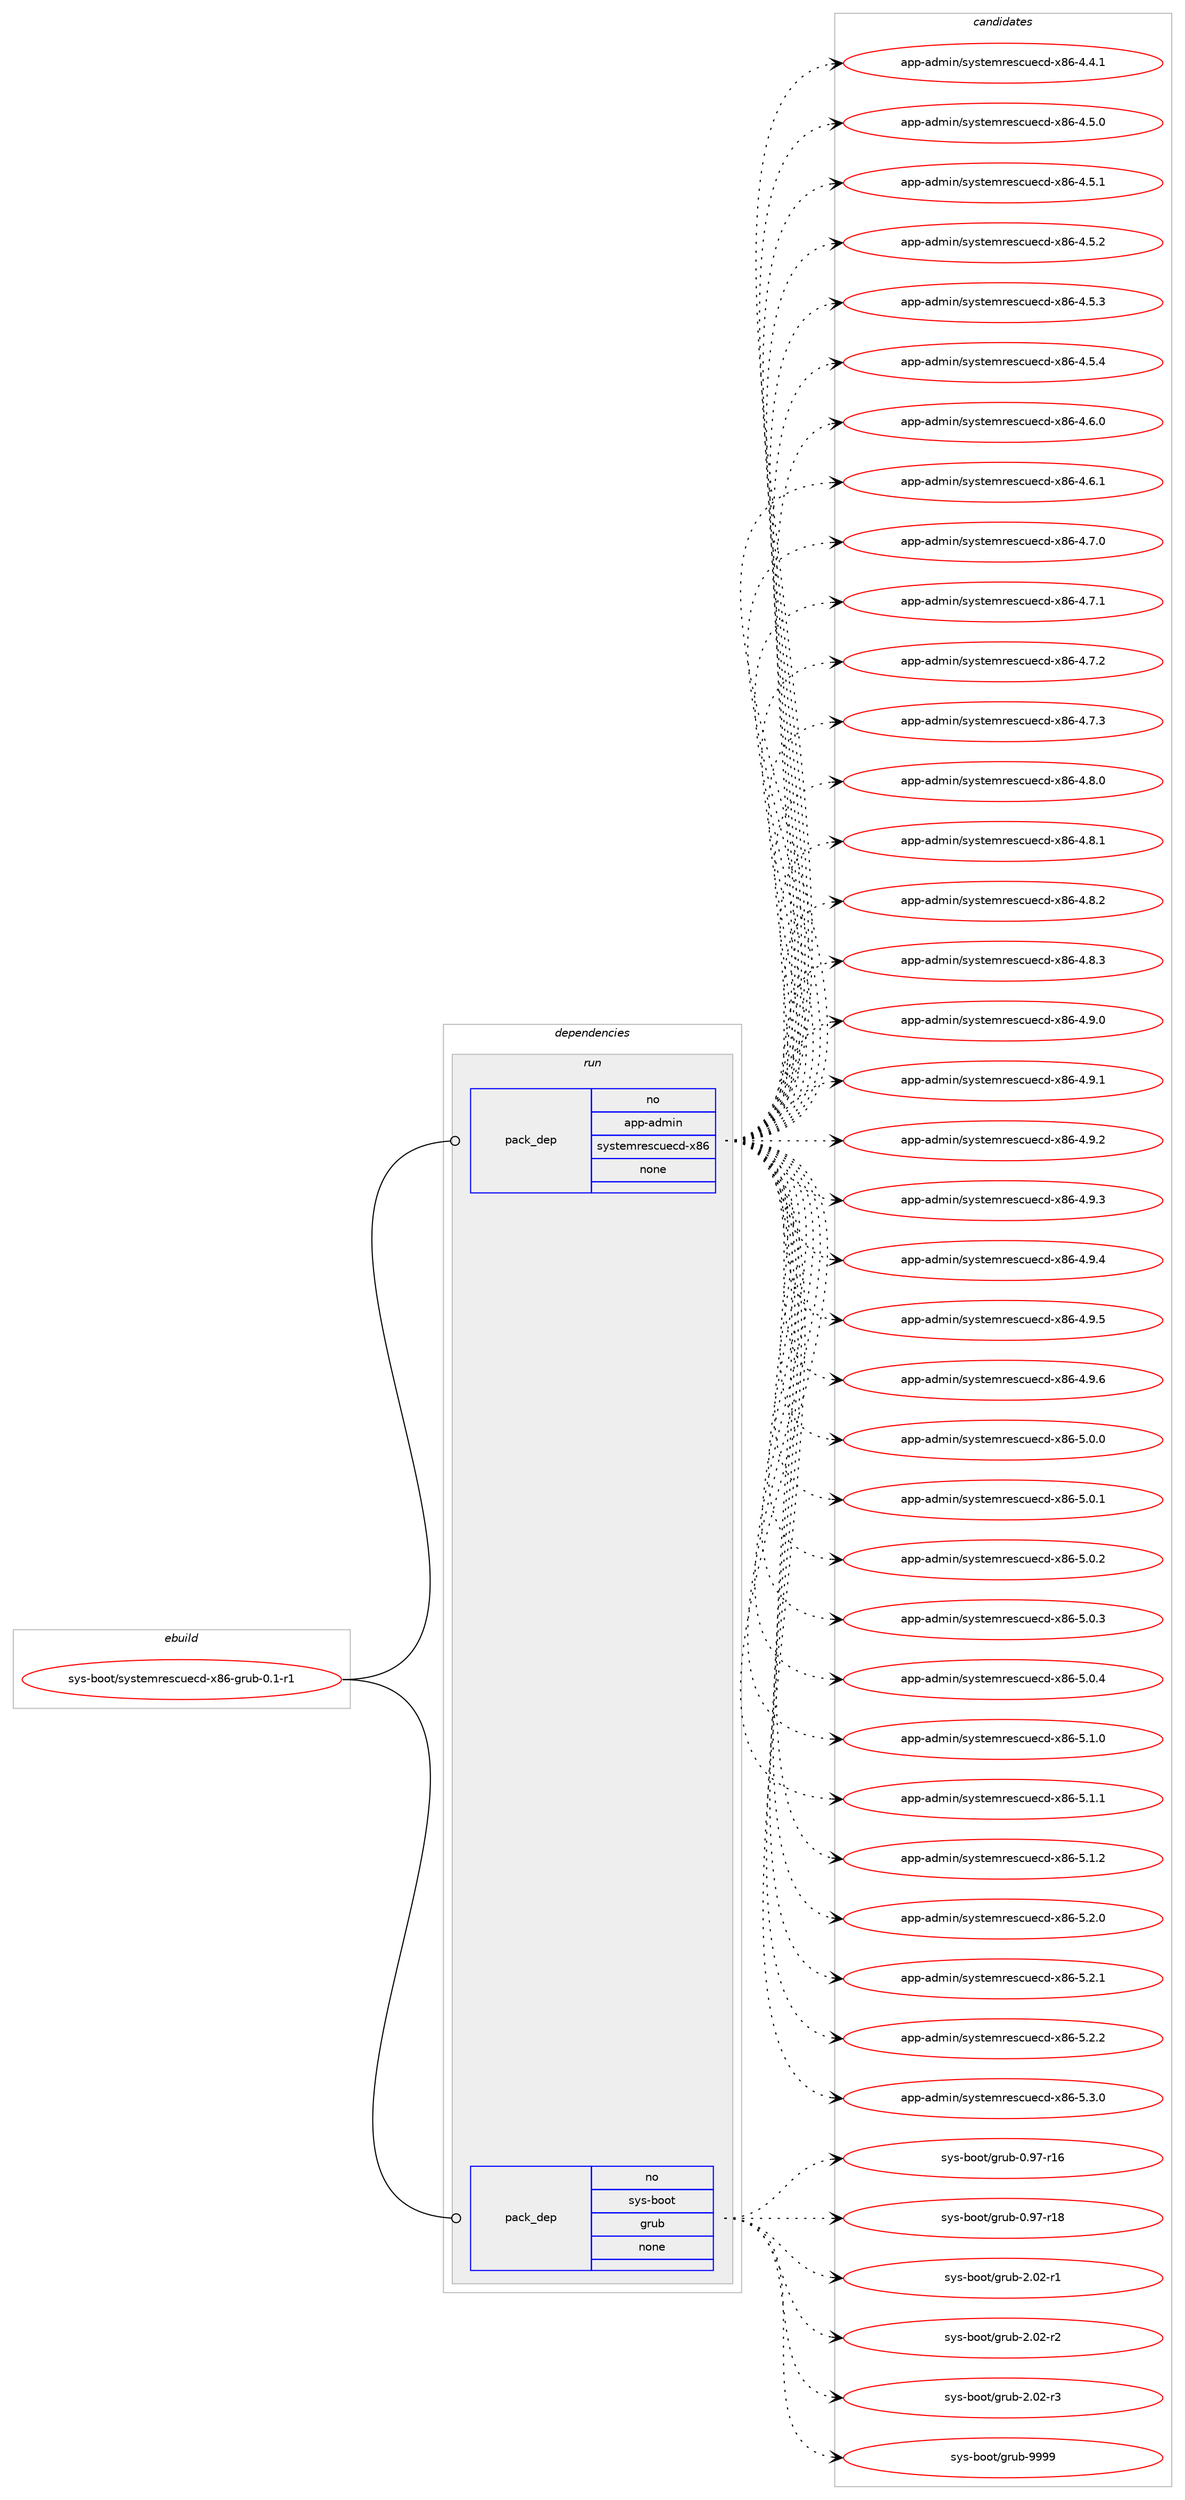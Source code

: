 digraph prolog {

# *************
# Graph options
# *************

newrank=true;
concentrate=true;
compound=true;
graph [rankdir=LR,fontname=Helvetica,fontsize=10,ranksep=1.5];#, ranksep=2.5, nodesep=0.2];
edge  [arrowhead=vee];
node  [fontname=Helvetica,fontsize=10];

# **********
# The ebuild
# **********

subgraph cluster_leftcol {
color=gray;
rank=same;
label=<<i>ebuild</i>>;
id [label="sys-boot/systemrescuecd-x86-grub-0.1-r1", color=red, width=4, href="../sys-boot/systemrescuecd-x86-grub-0.1-r1.svg"];
}

# ****************
# The dependencies
# ****************

subgraph cluster_midcol {
color=gray;
label=<<i>dependencies</i>>;
subgraph cluster_compile {
fillcolor="#eeeeee";
style=filled;
label=<<i>compile</i>>;
}
subgraph cluster_compileandrun {
fillcolor="#eeeeee";
style=filled;
label=<<i>compile and run</i>>;
}
subgraph cluster_run {
fillcolor="#eeeeee";
style=filled;
label=<<i>run</i>>;
subgraph pack2535 {
dependency3647 [label=<<TABLE BORDER="0" CELLBORDER="1" CELLSPACING="0" CELLPADDING="4" WIDTH="220"><TR><TD ROWSPAN="6" CELLPADDING="30">pack_dep</TD></TR><TR><TD WIDTH="110">no</TD></TR><TR><TD>app-admin</TD></TR><TR><TD>systemrescuecd-x86</TD></TR><TR><TD>none</TD></TR><TR><TD></TD></TR></TABLE>>, shape=none, color=blue];
}
id:e -> dependency3647:w [weight=20,style="solid",arrowhead="odot"];
subgraph pack2536 {
dependency3648 [label=<<TABLE BORDER="0" CELLBORDER="1" CELLSPACING="0" CELLPADDING="4" WIDTH="220"><TR><TD ROWSPAN="6" CELLPADDING="30">pack_dep</TD></TR><TR><TD WIDTH="110">no</TD></TR><TR><TD>sys-boot</TD></TR><TR><TD>grub</TD></TR><TR><TD>none</TD></TR><TR><TD></TD></TR></TABLE>>, shape=none, color=blue];
}
id:e -> dependency3648:w [weight=20,style="solid",arrowhead="odot"];
}
}

# **************
# The candidates
# **************

subgraph cluster_choices {
rank=same;
color=gray;
label=<<i>candidates</i>>;

subgraph choice2535 {
color=black;
nodesep=1;
choice971121124597100109105110471151211151161011091141011159911710199100451205654455246524649 [label="app-admin/systemrescuecd-x86-4.4.1", color=red, width=4,href="../app-admin/systemrescuecd-x86-4.4.1.svg"];
choice971121124597100109105110471151211151161011091141011159911710199100451205654455246534648 [label="app-admin/systemrescuecd-x86-4.5.0", color=red, width=4,href="../app-admin/systemrescuecd-x86-4.5.0.svg"];
choice971121124597100109105110471151211151161011091141011159911710199100451205654455246534649 [label="app-admin/systemrescuecd-x86-4.5.1", color=red, width=4,href="../app-admin/systemrescuecd-x86-4.5.1.svg"];
choice971121124597100109105110471151211151161011091141011159911710199100451205654455246534650 [label="app-admin/systemrescuecd-x86-4.5.2", color=red, width=4,href="../app-admin/systemrescuecd-x86-4.5.2.svg"];
choice971121124597100109105110471151211151161011091141011159911710199100451205654455246534651 [label="app-admin/systemrescuecd-x86-4.5.3", color=red, width=4,href="../app-admin/systemrescuecd-x86-4.5.3.svg"];
choice971121124597100109105110471151211151161011091141011159911710199100451205654455246534652 [label="app-admin/systemrescuecd-x86-4.5.4", color=red, width=4,href="../app-admin/systemrescuecd-x86-4.5.4.svg"];
choice971121124597100109105110471151211151161011091141011159911710199100451205654455246544648 [label="app-admin/systemrescuecd-x86-4.6.0", color=red, width=4,href="../app-admin/systemrescuecd-x86-4.6.0.svg"];
choice971121124597100109105110471151211151161011091141011159911710199100451205654455246544649 [label="app-admin/systemrescuecd-x86-4.6.1", color=red, width=4,href="../app-admin/systemrescuecd-x86-4.6.1.svg"];
choice971121124597100109105110471151211151161011091141011159911710199100451205654455246554648 [label="app-admin/systemrescuecd-x86-4.7.0", color=red, width=4,href="../app-admin/systemrescuecd-x86-4.7.0.svg"];
choice971121124597100109105110471151211151161011091141011159911710199100451205654455246554649 [label="app-admin/systemrescuecd-x86-4.7.1", color=red, width=4,href="../app-admin/systemrescuecd-x86-4.7.1.svg"];
choice971121124597100109105110471151211151161011091141011159911710199100451205654455246554650 [label="app-admin/systemrescuecd-x86-4.7.2", color=red, width=4,href="../app-admin/systemrescuecd-x86-4.7.2.svg"];
choice971121124597100109105110471151211151161011091141011159911710199100451205654455246554651 [label="app-admin/systemrescuecd-x86-4.7.3", color=red, width=4,href="../app-admin/systemrescuecd-x86-4.7.3.svg"];
choice971121124597100109105110471151211151161011091141011159911710199100451205654455246564648 [label="app-admin/systemrescuecd-x86-4.8.0", color=red, width=4,href="../app-admin/systemrescuecd-x86-4.8.0.svg"];
choice971121124597100109105110471151211151161011091141011159911710199100451205654455246564649 [label="app-admin/systemrescuecd-x86-4.8.1", color=red, width=4,href="../app-admin/systemrescuecd-x86-4.8.1.svg"];
choice971121124597100109105110471151211151161011091141011159911710199100451205654455246564650 [label="app-admin/systemrescuecd-x86-4.8.2", color=red, width=4,href="../app-admin/systemrescuecd-x86-4.8.2.svg"];
choice971121124597100109105110471151211151161011091141011159911710199100451205654455246564651 [label="app-admin/systemrescuecd-x86-4.8.3", color=red, width=4,href="../app-admin/systemrescuecd-x86-4.8.3.svg"];
choice971121124597100109105110471151211151161011091141011159911710199100451205654455246574648 [label="app-admin/systemrescuecd-x86-4.9.0", color=red, width=4,href="../app-admin/systemrescuecd-x86-4.9.0.svg"];
choice971121124597100109105110471151211151161011091141011159911710199100451205654455246574649 [label="app-admin/systemrescuecd-x86-4.9.1", color=red, width=4,href="../app-admin/systemrescuecd-x86-4.9.1.svg"];
choice971121124597100109105110471151211151161011091141011159911710199100451205654455246574650 [label="app-admin/systemrescuecd-x86-4.9.2", color=red, width=4,href="../app-admin/systemrescuecd-x86-4.9.2.svg"];
choice971121124597100109105110471151211151161011091141011159911710199100451205654455246574651 [label="app-admin/systemrescuecd-x86-4.9.3", color=red, width=4,href="../app-admin/systemrescuecd-x86-4.9.3.svg"];
choice971121124597100109105110471151211151161011091141011159911710199100451205654455246574652 [label="app-admin/systemrescuecd-x86-4.9.4", color=red, width=4,href="../app-admin/systemrescuecd-x86-4.9.4.svg"];
choice971121124597100109105110471151211151161011091141011159911710199100451205654455246574653 [label="app-admin/systemrescuecd-x86-4.9.5", color=red, width=4,href="../app-admin/systemrescuecd-x86-4.9.5.svg"];
choice971121124597100109105110471151211151161011091141011159911710199100451205654455246574654 [label="app-admin/systemrescuecd-x86-4.9.6", color=red, width=4,href="../app-admin/systemrescuecd-x86-4.9.6.svg"];
choice971121124597100109105110471151211151161011091141011159911710199100451205654455346484648 [label="app-admin/systemrescuecd-x86-5.0.0", color=red, width=4,href="../app-admin/systemrescuecd-x86-5.0.0.svg"];
choice971121124597100109105110471151211151161011091141011159911710199100451205654455346484649 [label="app-admin/systemrescuecd-x86-5.0.1", color=red, width=4,href="../app-admin/systemrescuecd-x86-5.0.1.svg"];
choice971121124597100109105110471151211151161011091141011159911710199100451205654455346484650 [label="app-admin/systemrescuecd-x86-5.0.2", color=red, width=4,href="../app-admin/systemrescuecd-x86-5.0.2.svg"];
choice971121124597100109105110471151211151161011091141011159911710199100451205654455346484651 [label="app-admin/systemrescuecd-x86-5.0.3", color=red, width=4,href="../app-admin/systemrescuecd-x86-5.0.3.svg"];
choice971121124597100109105110471151211151161011091141011159911710199100451205654455346484652 [label="app-admin/systemrescuecd-x86-5.0.4", color=red, width=4,href="../app-admin/systemrescuecd-x86-5.0.4.svg"];
choice971121124597100109105110471151211151161011091141011159911710199100451205654455346494648 [label="app-admin/systemrescuecd-x86-5.1.0", color=red, width=4,href="../app-admin/systemrescuecd-x86-5.1.0.svg"];
choice971121124597100109105110471151211151161011091141011159911710199100451205654455346494649 [label="app-admin/systemrescuecd-x86-5.1.1", color=red, width=4,href="../app-admin/systemrescuecd-x86-5.1.1.svg"];
choice971121124597100109105110471151211151161011091141011159911710199100451205654455346494650 [label="app-admin/systemrescuecd-x86-5.1.2", color=red, width=4,href="../app-admin/systemrescuecd-x86-5.1.2.svg"];
choice971121124597100109105110471151211151161011091141011159911710199100451205654455346504648 [label="app-admin/systemrescuecd-x86-5.2.0", color=red, width=4,href="../app-admin/systemrescuecd-x86-5.2.0.svg"];
choice971121124597100109105110471151211151161011091141011159911710199100451205654455346504649 [label="app-admin/systemrescuecd-x86-5.2.1", color=red, width=4,href="../app-admin/systemrescuecd-x86-5.2.1.svg"];
choice971121124597100109105110471151211151161011091141011159911710199100451205654455346504650 [label="app-admin/systemrescuecd-x86-5.2.2", color=red, width=4,href="../app-admin/systemrescuecd-x86-5.2.2.svg"];
choice971121124597100109105110471151211151161011091141011159911710199100451205654455346514648 [label="app-admin/systemrescuecd-x86-5.3.0", color=red, width=4,href="../app-admin/systemrescuecd-x86-5.3.0.svg"];
dependency3647:e -> choice971121124597100109105110471151211151161011091141011159911710199100451205654455246524649:w [style=dotted,weight="100"];
dependency3647:e -> choice971121124597100109105110471151211151161011091141011159911710199100451205654455246534648:w [style=dotted,weight="100"];
dependency3647:e -> choice971121124597100109105110471151211151161011091141011159911710199100451205654455246534649:w [style=dotted,weight="100"];
dependency3647:e -> choice971121124597100109105110471151211151161011091141011159911710199100451205654455246534650:w [style=dotted,weight="100"];
dependency3647:e -> choice971121124597100109105110471151211151161011091141011159911710199100451205654455246534651:w [style=dotted,weight="100"];
dependency3647:e -> choice971121124597100109105110471151211151161011091141011159911710199100451205654455246534652:w [style=dotted,weight="100"];
dependency3647:e -> choice971121124597100109105110471151211151161011091141011159911710199100451205654455246544648:w [style=dotted,weight="100"];
dependency3647:e -> choice971121124597100109105110471151211151161011091141011159911710199100451205654455246544649:w [style=dotted,weight="100"];
dependency3647:e -> choice971121124597100109105110471151211151161011091141011159911710199100451205654455246554648:w [style=dotted,weight="100"];
dependency3647:e -> choice971121124597100109105110471151211151161011091141011159911710199100451205654455246554649:w [style=dotted,weight="100"];
dependency3647:e -> choice971121124597100109105110471151211151161011091141011159911710199100451205654455246554650:w [style=dotted,weight="100"];
dependency3647:e -> choice971121124597100109105110471151211151161011091141011159911710199100451205654455246554651:w [style=dotted,weight="100"];
dependency3647:e -> choice971121124597100109105110471151211151161011091141011159911710199100451205654455246564648:w [style=dotted,weight="100"];
dependency3647:e -> choice971121124597100109105110471151211151161011091141011159911710199100451205654455246564649:w [style=dotted,weight="100"];
dependency3647:e -> choice971121124597100109105110471151211151161011091141011159911710199100451205654455246564650:w [style=dotted,weight="100"];
dependency3647:e -> choice971121124597100109105110471151211151161011091141011159911710199100451205654455246564651:w [style=dotted,weight="100"];
dependency3647:e -> choice971121124597100109105110471151211151161011091141011159911710199100451205654455246574648:w [style=dotted,weight="100"];
dependency3647:e -> choice971121124597100109105110471151211151161011091141011159911710199100451205654455246574649:w [style=dotted,weight="100"];
dependency3647:e -> choice971121124597100109105110471151211151161011091141011159911710199100451205654455246574650:w [style=dotted,weight="100"];
dependency3647:e -> choice971121124597100109105110471151211151161011091141011159911710199100451205654455246574651:w [style=dotted,weight="100"];
dependency3647:e -> choice971121124597100109105110471151211151161011091141011159911710199100451205654455246574652:w [style=dotted,weight="100"];
dependency3647:e -> choice971121124597100109105110471151211151161011091141011159911710199100451205654455246574653:w [style=dotted,weight="100"];
dependency3647:e -> choice971121124597100109105110471151211151161011091141011159911710199100451205654455246574654:w [style=dotted,weight="100"];
dependency3647:e -> choice971121124597100109105110471151211151161011091141011159911710199100451205654455346484648:w [style=dotted,weight="100"];
dependency3647:e -> choice971121124597100109105110471151211151161011091141011159911710199100451205654455346484649:w [style=dotted,weight="100"];
dependency3647:e -> choice971121124597100109105110471151211151161011091141011159911710199100451205654455346484650:w [style=dotted,weight="100"];
dependency3647:e -> choice971121124597100109105110471151211151161011091141011159911710199100451205654455346484651:w [style=dotted,weight="100"];
dependency3647:e -> choice971121124597100109105110471151211151161011091141011159911710199100451205654455346484652:w [style=dotted,weight="100"];
dependency3647:e -> choice971121124597100109105110471151211151161011091141011159911710199100451205654455346494648:w [style=dotted,weight="100"];
dependency3647:e -> choice971121124597100109105110471151211151161011091141011159911710199100451205654455346494649:w [style=dotted,weight="100"];
dependency3647:e -> choice971121124597100109105110471151211151161011091141011159911710199100451205654455346494650:w [style=dotted,weight="100"];
dependency3647:e -> choice971121124597100109105110471151211151161011091141011159911710199100451205654455346504648:w [style=dotted,weight="100"];
dependency3647:e -> choice971121124597100109105110471151211151161011091141011159911710199100451205654455346504649:w [style=dotted,weight="100"];
dependency3647:e -> choice971121124597100109105110471151211151161011091141011159911710199100451205654455346504650:w [style=dotted,weight="100"];
dependency3647:e -> choice971121124597100109105110471151211151161011091141011159911710199100451205654455346514648:w [style=dotted,weight="100"];
}
subgraph choice2536 {
color=black;
nodesep=1;
choice115121115459811111111647103114117984548465755451144954 [label="sys-boot/grub-0.97-r16", color=red, width=4,href="../sys-boot/grub-0.97-r16.svg"];
choice115121115459811111111647103114117984548465755451144956 [label="sys-boot/grub-0.97-r18", color=red, width=4,href="../sys-boot/grub-0.97-r18.svg"];
choice1151211154598111111116471031141179845504648504511449 [label="sys-boot/grub-2.02-r1", color=red, width=4,href="../sys-boot/grub-2.02-r1.svg"];
choice1151211154598111111116471031141179845504648504511450 [label="sys-boot/grub-2.02-r2", color=red, width=4,href="../sys-boot/grub-2.02-r2.svg"];
choice1151211154598111111116471031141179845504648504511451 [label="sys-boot/grub-2.02-r3", color=red, width=4,href="../sys-boot/grub-2.02-r3.svg"];
choice115121115459811111111647103114117984557575757 [label="sys-boot/grub-9999", color=red, width=4,href="../sys-boot/grub-9999.svg"];
dependency3648:e -> choice115121115459811111111647103114117984548465755451144954:w [style=dotted,weight="100"];
dependency3648:e -> choice115121115459811111111647103114117984548465755451144956:w [style=dotted,weight="100"];
dependency3648:e -> choice1151211154598111111116471031141179845504648504511449:w [style=dotted,weight="100"];
dependency3648:e -> choice1151211154598111111116471031141179845504648504511450:w [style=dotted,weight="100"];
dependency3648:e -> choice1151211154598111111116471031141179845504648504511451:w [style=dotted,weight="100"];
dependency3648:e -> choice115121115459811111111647103114117984557575757:w [style=dotted,weight="100"];
}
}

}
